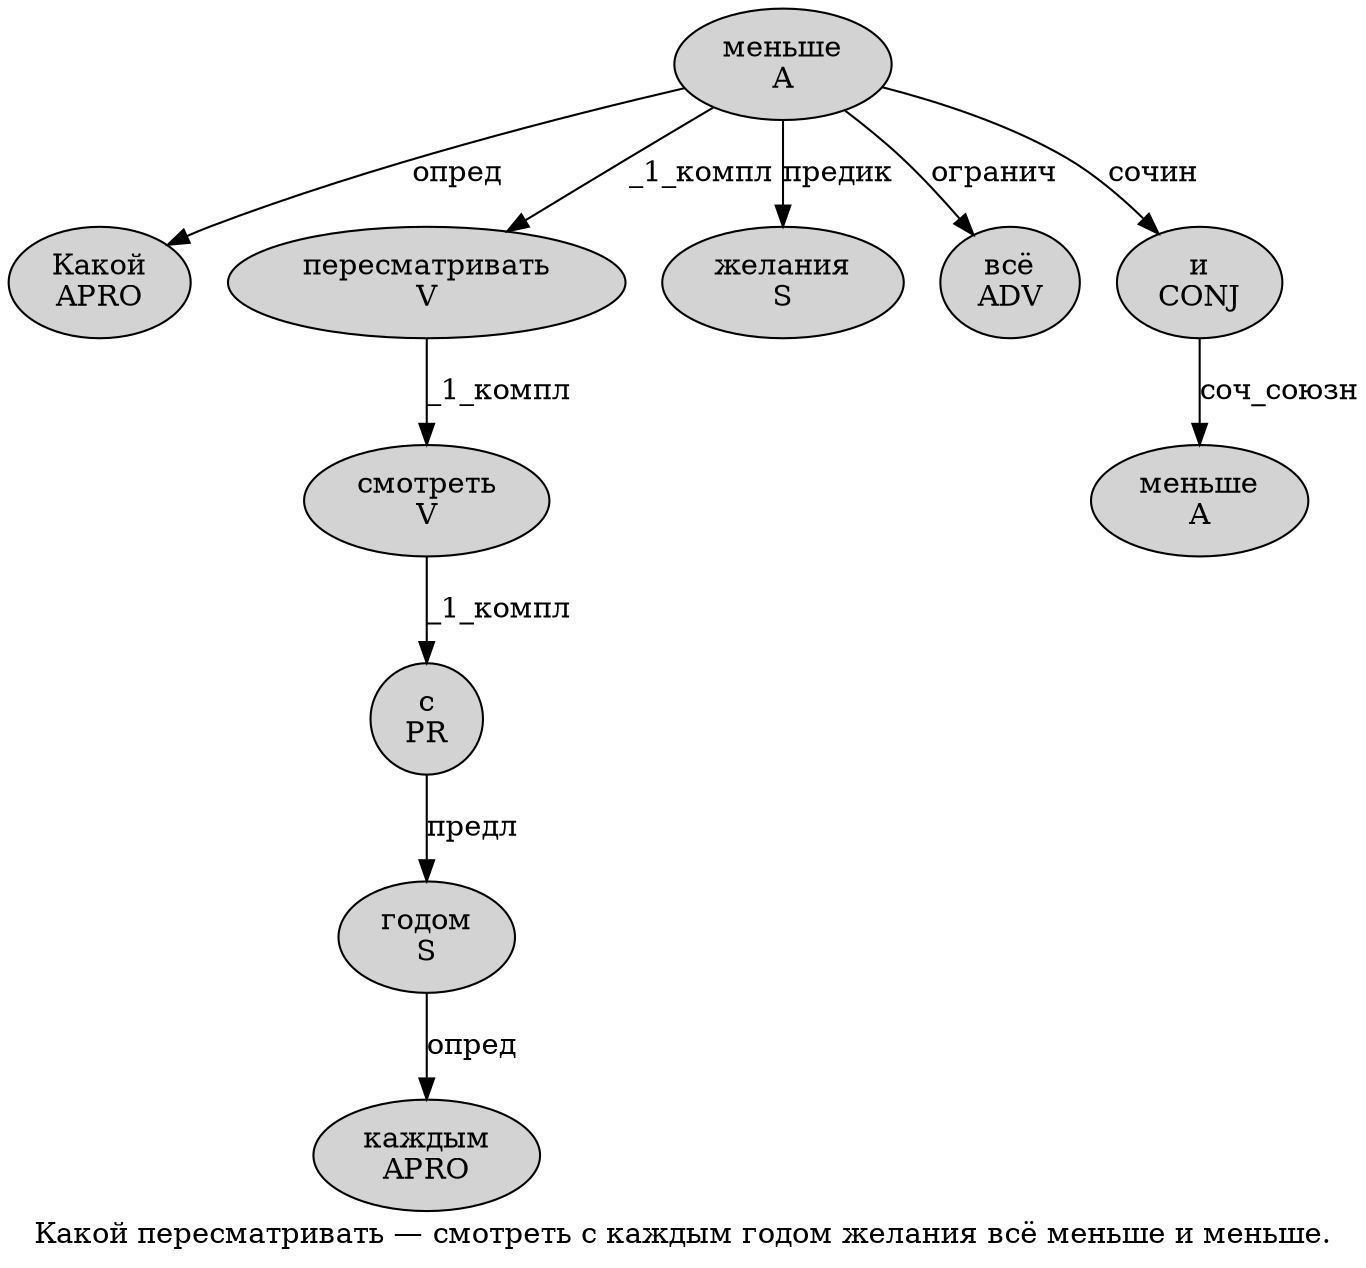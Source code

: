 digraph SENTENCE_3424 {
	graph [label="Какой пересматривать — смотреть с каждым годом желания всё меньше и меньше."]
	node [style=filled]
		0 [label="Какой
APRO" color="" fillcolor=lightgray penwidth=1 shape=ellipse]
		1 [label="пересматривать
V" color="" fillcolor=lightgray penwidth=1 shape=ellipse]
		3 [label="смотреть
V" color="" fillcolor=lightgray penwidth=1 shape=ellipse]
		4 [label="с
PR" color="" fillcolor=lightgray penwidth=1 shape=ellipse]
		5 [label="каждым
APRO" color="" fillcolor=lightgray penwidth=1 shape=ellipse]
		6 [label="годом
S" color="" fillcolor=lightgray penwidth=1 shape=ellipse]
		7 [label="желания
S" color="" fillcolor=lightgray penwidth=1 shape=ellipse]
		8 [label="всё
ADV" color="" fillcolor=lightgray penwidth=1 shape=ellipse]
		9 [label="меньше
A" color="" fillcolor=lightgray penwidth=1 shape=ellipse]
		10 [label="и
CONJ" color="" fillcolor=lightgray penwidth=1 shape=ellipse]
		11 [label="меньше
A" color="" fillcolor=lightgray penwidth=1 shape=ellipse]
			4 -> 6 [label="предл"]
			1 -> 3 [label="_1_компл"]
			3 -> 4 [label="_1_компл"]
			6 -> 5 [label="опред"]
			9 -> 0 [label="опред"]
			9 -> 1 [label="_1_компл"]
			9 -> 7 [label="предик"]
			9 -> 8 [label="огранич"]
			9 -> 10 [label="сочин"]
			10 -> 11 [label="соч_союзн"]
}